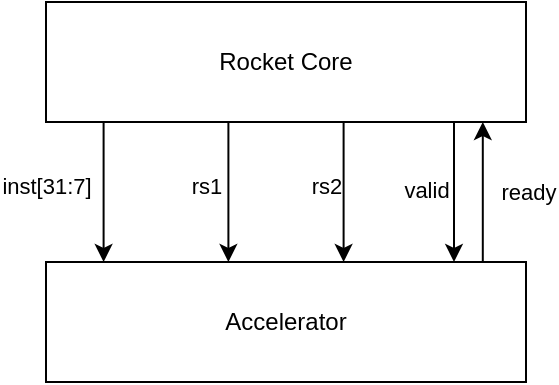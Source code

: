 <mxfile version="24.1.0" type="device">
  <diagram name="第 1 页" id="D8UA21lmjITlM3K5Ilyf">
    <mxGraphModel dx="874" dy="515" grid="1" gridSize="10" guides="1" tooltips="1" connect="1" arrows="1" fold="1" page="1" pageScale="1" pageWidth="1169" pageHeight="827" math="0" shadow="0">
      <root>
        <mxCell id="0" />
        <mxCell id="1" parent="0" />
        <mxCell id="FrLd-uzHHq9ew4N8JoH7-1" value="Accelerator" style="rounded=0;whiteSpace=wrap;html=1;points=[[0,0,0,0,0],[0,0.25,0,0,0],[0,0.5,0,0,0],[0,0.75,0,0,0],[0,1,0,0,0],[0.12,0,0,0,0],[0.25,0,0,0,0],[0.25,1,0,0,0],[0.38,0,0,0,0],[0.5,0,0,0,0],[0.5,1,0,0,0],[0.62,0,0,0,0],[0.75,0,0,0,0],[0.75,1,0,0,0],[0.85,0,0,0,0],[0.91,0,0,0,0],[1,0,0,0,0],[1,0.25,0,0,0],[1,0.5,0,0,0],[1,0.75,0,0,0],[1,1,0,0,0]];" vertex="1" parent="1">
          <mxGeometry x="280" y="340" width="240" height="60" as="geometry" />
        </mxCell>
        <mxCell id="FrLd-uzHHq9ew4N8JoH7-2" value="Rocket Core" style="rounded=0;whiteSpace=wrap;html=1;points=[[0,0,0,0,0],[0,0.25,0,0,0],[0,0.5,0,0,0],[0,0.75,0,0,0],[0,1,0,0,0],[0.12,1,0,0,0],[0.25,0,0,0,0],[0.25,1,0,0,0],[0.38,1,0,0,0],[0.5,0,0,0,0],[0.5,1,0,0,0],[0.62,1,0,0,0],[0.75,0,0,0,0],[0.75,1,0,0,0],[0.85,1,0,0,0],[0.91,1,0,0,0],[1,0,0,0,0],[1,0.25,0,0,0],[1,0.5,0,0,0],[1,0.75,0,0,0],[1,1,0,0,0]];" vertex="1" parent="1">
          <mxGeometry x="280" y="210" width="240" height="60" as="geometry" />
        </mxCell>
        <mxCell id="FrLd-uzHHq9ew4N8JoH7-6" style="edgeStyle=orthogonalEdgeStyle;rounded=0;orthogonalLoop=1;jettySize=auto;html=1;exitX=0.12;exitY=1;exitDx=0;exitDy=0;exitPerimeter=0;entryX=0.12;entryY=0;entryDx=0;entryDy=0;entryPerimeter=0;" edge="1" parent="1" source="FrLd-uzHHq9ew4N8JoH7-2" target="FrLd-uzHHq9ew4N8JoH7-1">
          <mxGeometry relative="1" as="geometry" />
        </mxCell>
        <mxCell id="FrLd-uzHHq9ew4N8JoH7-15" value="inst[31:7]" style="edgeLabel;html=1;align=center;verticalAlign=middle;resizable=0;points=[];" vertex="1" connectable="0" parent="FrLd-uzHHq9ew4N8JoH7-6">
          <mxGeometry x="-0.1" relative="1" as="geometry">
            <mxPoint x="-29" as="offset" />
          </mxGeometry>
        </mxCell>
        <mxCell id="FrLd-uzHHq9ew4N8JoH7-11" style="edgeStyle=orthogonalEdgeStyle;rounded=0;orthogonalLoop=1;jettySize=auto;html=1;exitX=0.38;exitY=1;exitDx=0;exitDy=0;exitPerimeter=0;entryX=0.38;entryY=0;entryDx=0;entryDy=0;entryPerimeter=0;" edge="1" parent="1" source="FrLd-uzHHq9ew4N8JoH7-2" target="FrLd-uzHHq9ew4N8JoH7-1">
          <mxGeometry relative="1" as="geometry" />
        </mxCell>
        <mxCell id="FrLd-uzHHq9ew4N8JoH7-16" value="rs1" style="edgeLabel;html=1;align=center;verticalAlign=middle;resizable=0;points=[];" vertex="1" connectable="0" parent="FrLd-uzHHq9ew4N8JoH7-11">
          <mxGeometry x="-0.09" relative="1" as="geometry">
            <mxPoint x="-11" as="offset" />
          </mxGeometry>
        </mxCell>
        <mxCell id="FrLd-uzHHq9ew4N8JoH7-12" style="edgeStyle=orthogonalEdgeStyle;rounded=0;orthogonalLoop=1;jettySize=auto;html=1;exitX=0.62;exitY=1;exitDx=0;exitDy=0;exitPerimeter=0;entryX=0.62;entryY=0;entryDx=0;entryDy=0;entryPerimeter=0;" edge="1" parent="1" source="FrLd-uzHHq9ew4N8JoH7-2" target="FrLd-uzHHq9ew4N8JoH7-1">
          <mxGeometry relative="1" as="geometry" />
        </mxCell>
        <mxCell id="FrLd-uzHHq9ew4N8JoH7-17" value="rs2" style="edgeLabel;html=1;align=center;verticalAlign=middle;resizable=0;points=[];" vertex="1" connectable="0" parent="FrLd-uzHHq9ew4N8JoH7-12">
          <mxGeometry x="-0.09" y="-1" relative="1" as="geometry">
            <mxPoint x="-8" as="offset" />
          </mxGeometry>
        </mxCell>
        <mxCell id="FrLd-uzHHq9ew4N8JoH7-13" style="edgeStyle=orthogonalEdgeStyle;rounded=0;orthogonalLoop=1;jettySize=auto;html=1;exitX=0.85;exitY=1;exitDx=0;exitDy=0;exitPerimeter=0;entryX=0.85;entryY=0;entryDx=0;entryDy=0;entryPerimeter=0;" edge="1" parent="1" source="FrLd-uzHHq9ew4N8JoH7-2" target="FrLd-uzHHq9ew4N8JoH7-1">
          <mxGeometry relative="1" as="geometry" />
        </mxCell>
        <mxCell id="FrLd-uzHHq9ew4N8JoH7-18" value="valid" style="edgeLabel;html=1;align=center;verticalAlign=middle;resizable=0;points=[];" vertex="1" connectable="0" parent="FrLd-uzHHq9ew4N8JoH7-13">
          <mxGeometry x="-0.035" relative="1" as="geometry">
            <mxPoint x="-14" as="offset" />
          </mxGeometry>
        </mxCell>
        <mxCell id="FrLd-uzHHq9ew4N8JoH7-14" style="edgeStyle=orthogonalEdgeStyle;rounded=0;orthogonalLoop=1;jettySize=auto;html=1;exitX=0.91;exitY=0;exitDx=0;exitDy=0;exitPerimeter=0;entryX=0.91;entryY=1;entryDx=0;entryDy=0;entryPerimeter=0;" edge="1" parent="1" source="FrLd-uzHHq9ew4N8JoH7-1" target="FrLd-uzHHq9ew4N8JoH7-2">
          <mxGeometry relative="1" as="geometry" />
        </mxCell>
        <mxCell id="FrLd-uzHHq9ew4N8JoH7-19" value="ready" style="edgeLabel;html=1;align=center;verticalAlign=middle;resizable=0;points=[];" vertex="1" connectable="0" parent="FrLd-uzHHq9ew4N8JoH7-14">
          <mxGeometry x="0.002" relative="1" as="geometry">
            <mxPoint x="22" as="offset" />
          </mxGeometry>
        </mxCell>
      </root>
    </mxGraphModel>
  </diagram>
</mxfile>
